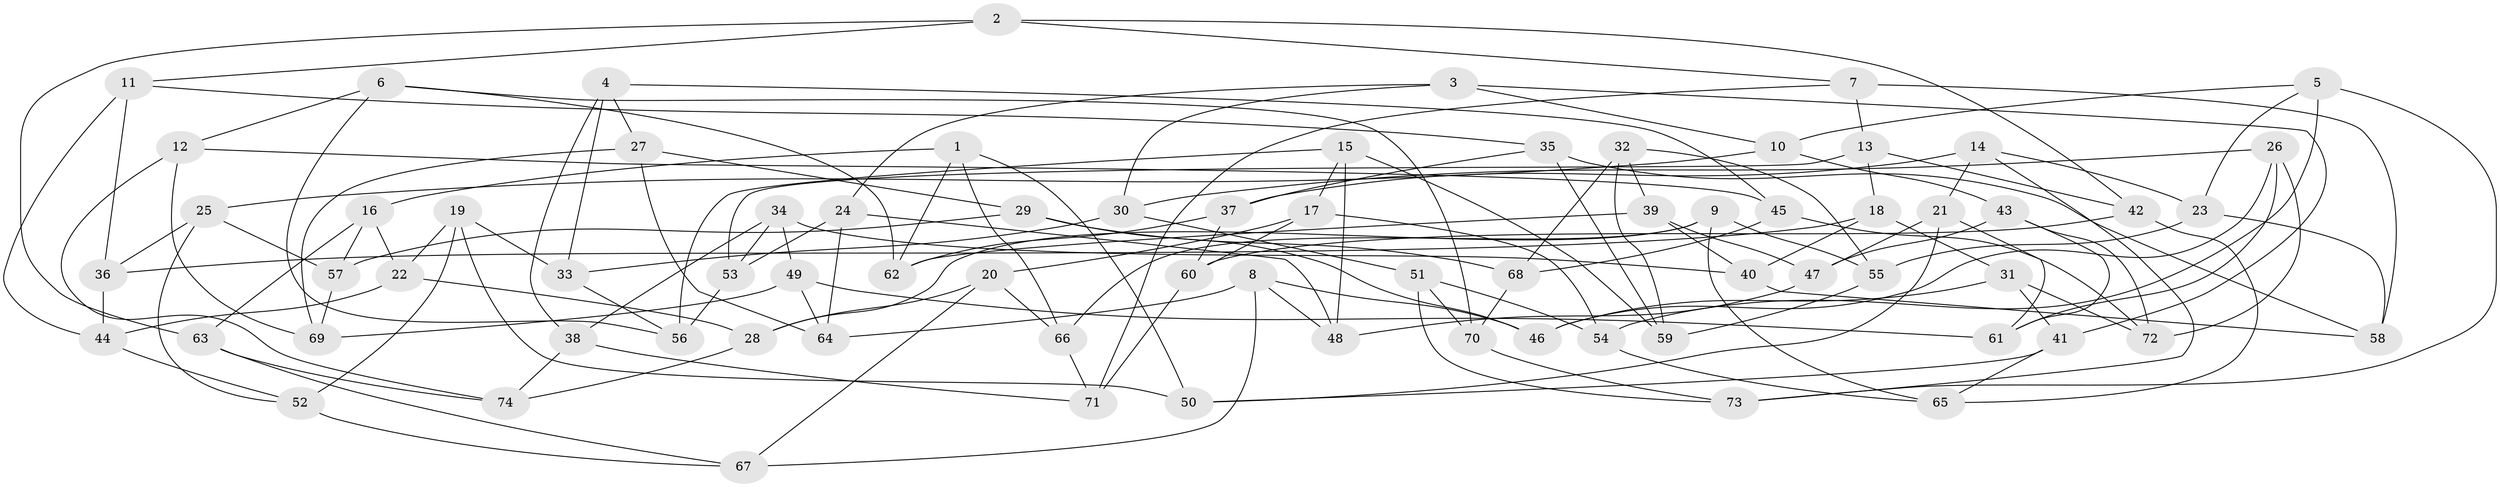 // coarse degree distribution, {8: 0.12903225806451613, 10: 0.0967741935483871, 7: 0.06451612903225806, 4: 0.1935483870967742, 6: 0.1935483870967742, 3: 0.2903225806451613, 9: 0.03225806451612903}
// Generated by graph-tools (version 1.1) at 2025/54/03/04/25 22:54:05]
// undirected, 74 vertices, 148 edges
graph export_dot {
  node [color=gray90,style=filled];
  1;
  2;
  3;
  4;
  5;
  6;
  7;
  8;
  9;
  10;
  11;
  12;
  13;
  14;
  15;
  16;
  17;
  18;
  19;
  20;
  21;
  22;
  23;
  24;
  25;
  26;
  27;
  28;
  29;
  30;
  31;
  32;
  33;
  34;
  35;
  36;
  37;
  38;
  39;
  40;
  41;
  42;
  43;
  44;
  45;
  46;
  47;
  48;
  49;
  50;
  51;
  52;
  53;
  54;
  55;
  56;
  57;
  58;
  59;
  60;
  61;
  62;
  63;
  64;
  65;
  66;
  67;
  68;
  69;
  70;
  71;
  72;
  73;
  74;
  1 -- 62;
  1 -- 16;
  1 -- 50;
  1 -- 66;
  2 -- 11;
  2 -- 42;
  2 -- 7;
  2 -- 63;
  3 -- 30;
  3 -- 24;
  3 -- 41;
  3 -- 10;
  4 -- 27;
  4 -- 38;
  4 -- 33;
  4 -- 45;
  5 -- 73;
  5 -- 10;
  5 -- 54;
  5 -- 23;
  6 -- 62;
  6 -- 12;
  6 -- 70;
  6 -- 56;
  7 -- 58;
  7 -- 71;
  7 -- 13;
  8 -- 67;
  8 -- 46;
  8 -- 48;
  8 -- 64;
  9 -- 66;
  9 -- 28;
  9 -- 65;
  9 -- 55;
  10 -- 25;
  10 -- 43;
  11 -- 35;
  11 -- 36;
  11 -- 44;
  12 -- 45;
  12 -- 69;
  12 -- 74;
  13 -- 42;
  13 -- 18;
  13 -- 53;
  14 -- 23;
  14 -- 73;
  14 -- 21;
  14 -- 37;
  15 -- 59;
  15 -- 17;
  15 -- 56;
  15 -- 48;
  16 -- 63;
  16 -- 22;
  16 -- 57;
  17 -- 60;
  17 -- 54;
  17 -- 20;
  18 -- 31;
  18 -- 40;
  18 -- 36;
  19 -- 50;
  19 -- 22;
  19 -- 33;
  19 -- 52;
  20 -- 28;
  20 -- 66;
  20 -- 67;
  21 -- 61;
  21 -- 50;
  21 -- 47;
  22 -- 44;
  22 -- 28;
  23 -- 55;
  23 -- 58;
  24 -- 48;
  24 -- 64;
  24 -- 53;
  25 -- 52;
  25 -- 36;
  25 -- 57;
  26 -- 30;
  26 -- 72;
  26 -- 61;
  26 -- 46;
  27 -- 69;
  27 -- 64;
  27 -- 29;
  28 -- 74;
  29 -- 46;
  29 -- 68;
  29 -- 57;
  30 -- 33;
  30 -- 51;
  31 -- 41;
  31 -- 46;
  31 -- 72;
  32 -- 55;
  32 -- 39;
  32 -- 59;
  32 -- 68;
  33 -- 56;
  34 -- 49;
  34 -- 40;
  34 -- 38;
  34 -- 53;
  35 -- 59;
  35 -- 37;
  35 -- 58;
  36 -- 44;
  37 -- 62;
  37 -- 60;
  38 -- 71;
  38 -- 74;
  39 -- 40;
  39 -- 47;
  39 -- 62;
  40 -- 58;
  41 -- 50;
  41 -- 65;
  42 -- 65;
  42 -- 60;
  43 -- 61;
  43 -- 47;
  43 -- 72;
  44 -- 52;
  45 -- 72;
  45 -- 68;
  47 -- 48;
  49 -- 61;
  49 -- 64;
  49 -- 69;
  51 -- 70;
  51 -- 73;
  51 -- 54;
  52 -- 67;
  53 -- 56;
  54 -- 65;
  55 -- 59;
  57 -- 69;
  60 -- 71;
  63 -- 74;
  63 -- 67;
  66 -- 71;
  68 -- 70;
  70 -- 73;
}
